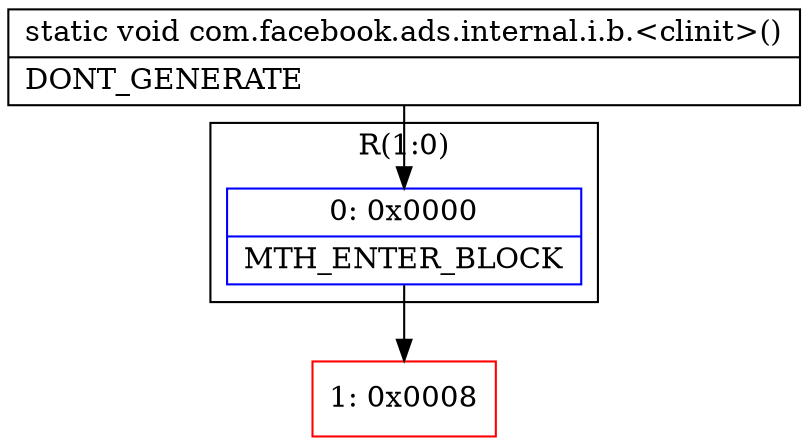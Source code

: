 digraph "CFG forcom.facebook.ads.internal.i.b.\<clinit\>()V" {
subgraph cluster_Region_1020969596 {
label = "R(1:0)";
node [shape=record,color=blue];
Node_0 [shape=record,label="{0\:\ 0x0000|MTH_ENTER_BLOCK\l}"];
}
Node_1 [shape=record,color=red,label="{1\:\ 0x0008}"];
MethodNode[shape=record,label="{static void com.facebook.ads.internal.i.b.\<clinit\>()  | DONT_GENERATE\l}"];
MethodNode -> Node_0;
Node_0 -> Node_1;
}


